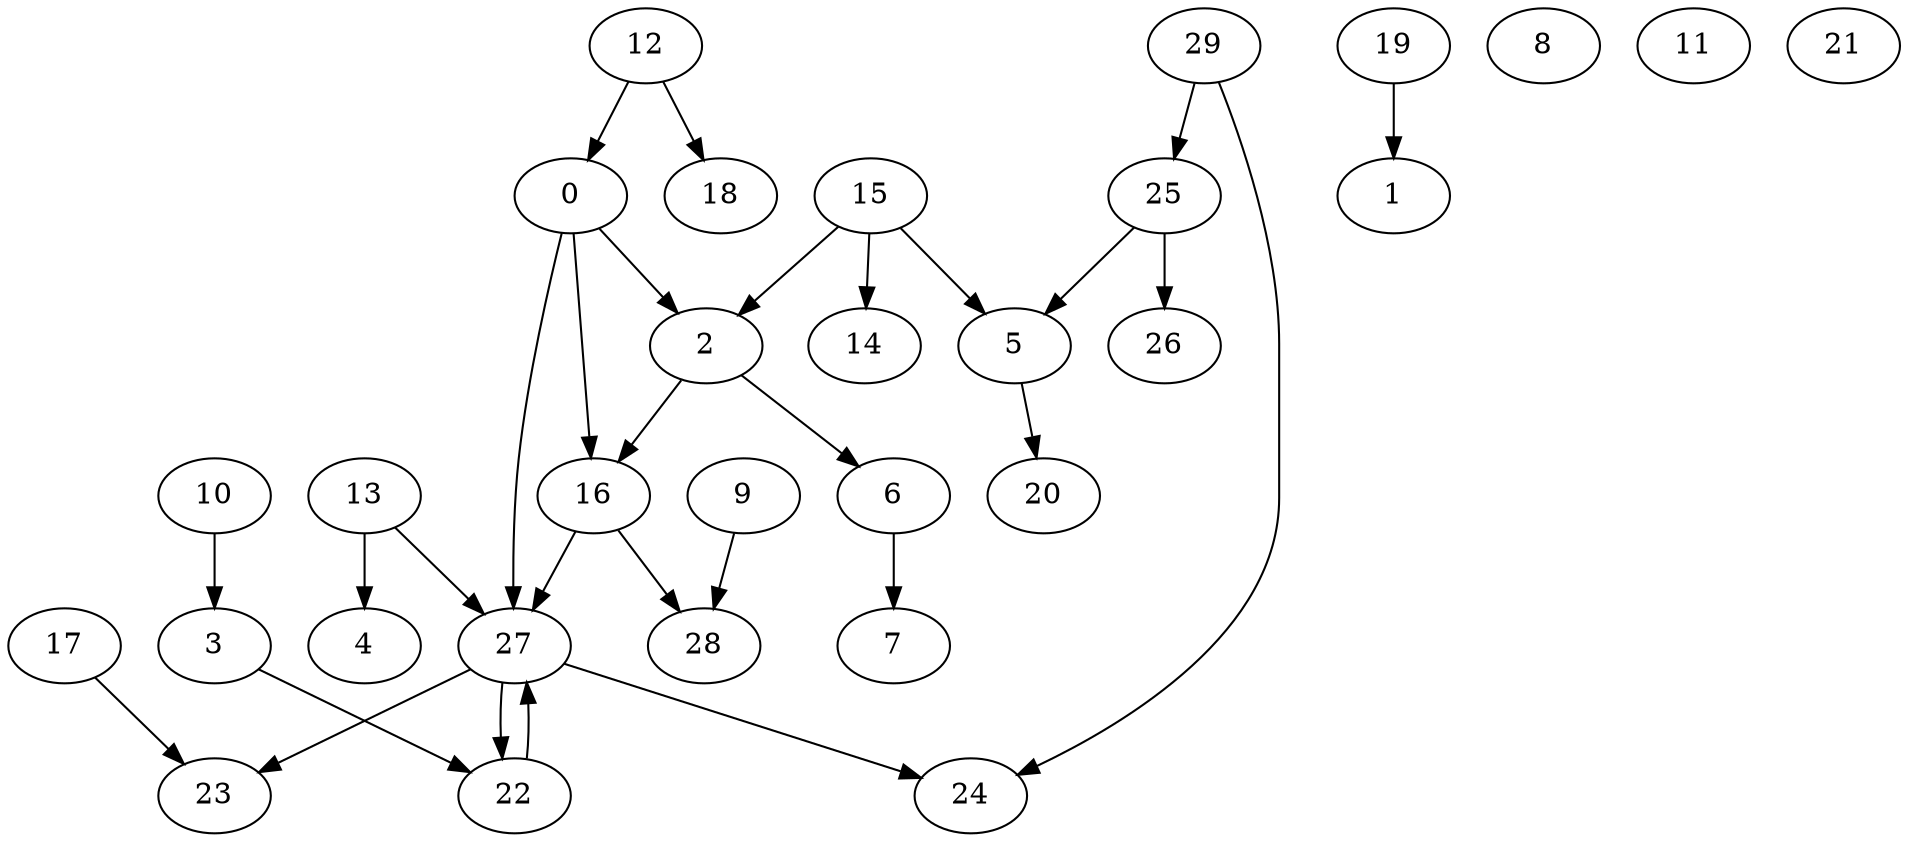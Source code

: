 digraph G {
	0;
	1;
	2;
	3;
	4;
	5;
	6;
	7;
	8;
	9;
	10;
	11;
	12;
	13;
	14;
	15;
	16;
	17;
	18;
	19;
	20;
	21;
	22;
	23;
	24;
	25;
	26;
	27;
	28;
	29;
	16 -> 27;
	16 -> 28;
	10 -> 3;
	27 -> 22;
	27 -> 23;
	27 -> 24;
	0 -> 2;
	0 -> 16;
	0 -> 27;
	12 -> 18;
	12 -> 0;
	6 -> 7;
	15 -> 5;
	15 -> 2;
	15 -> 14;
	29 -> 25;
	29 -> 24;
	5 -> 20;
	9 -> 28;
	3 -> 22;
	25 -> 5;
	25 -> 26;
	2 -> 6;
	2 -> 16;
	22 -> 27;
	19 -> 1;
	17 -> 23;
	13 -> 27;
	13 -> 4;
}